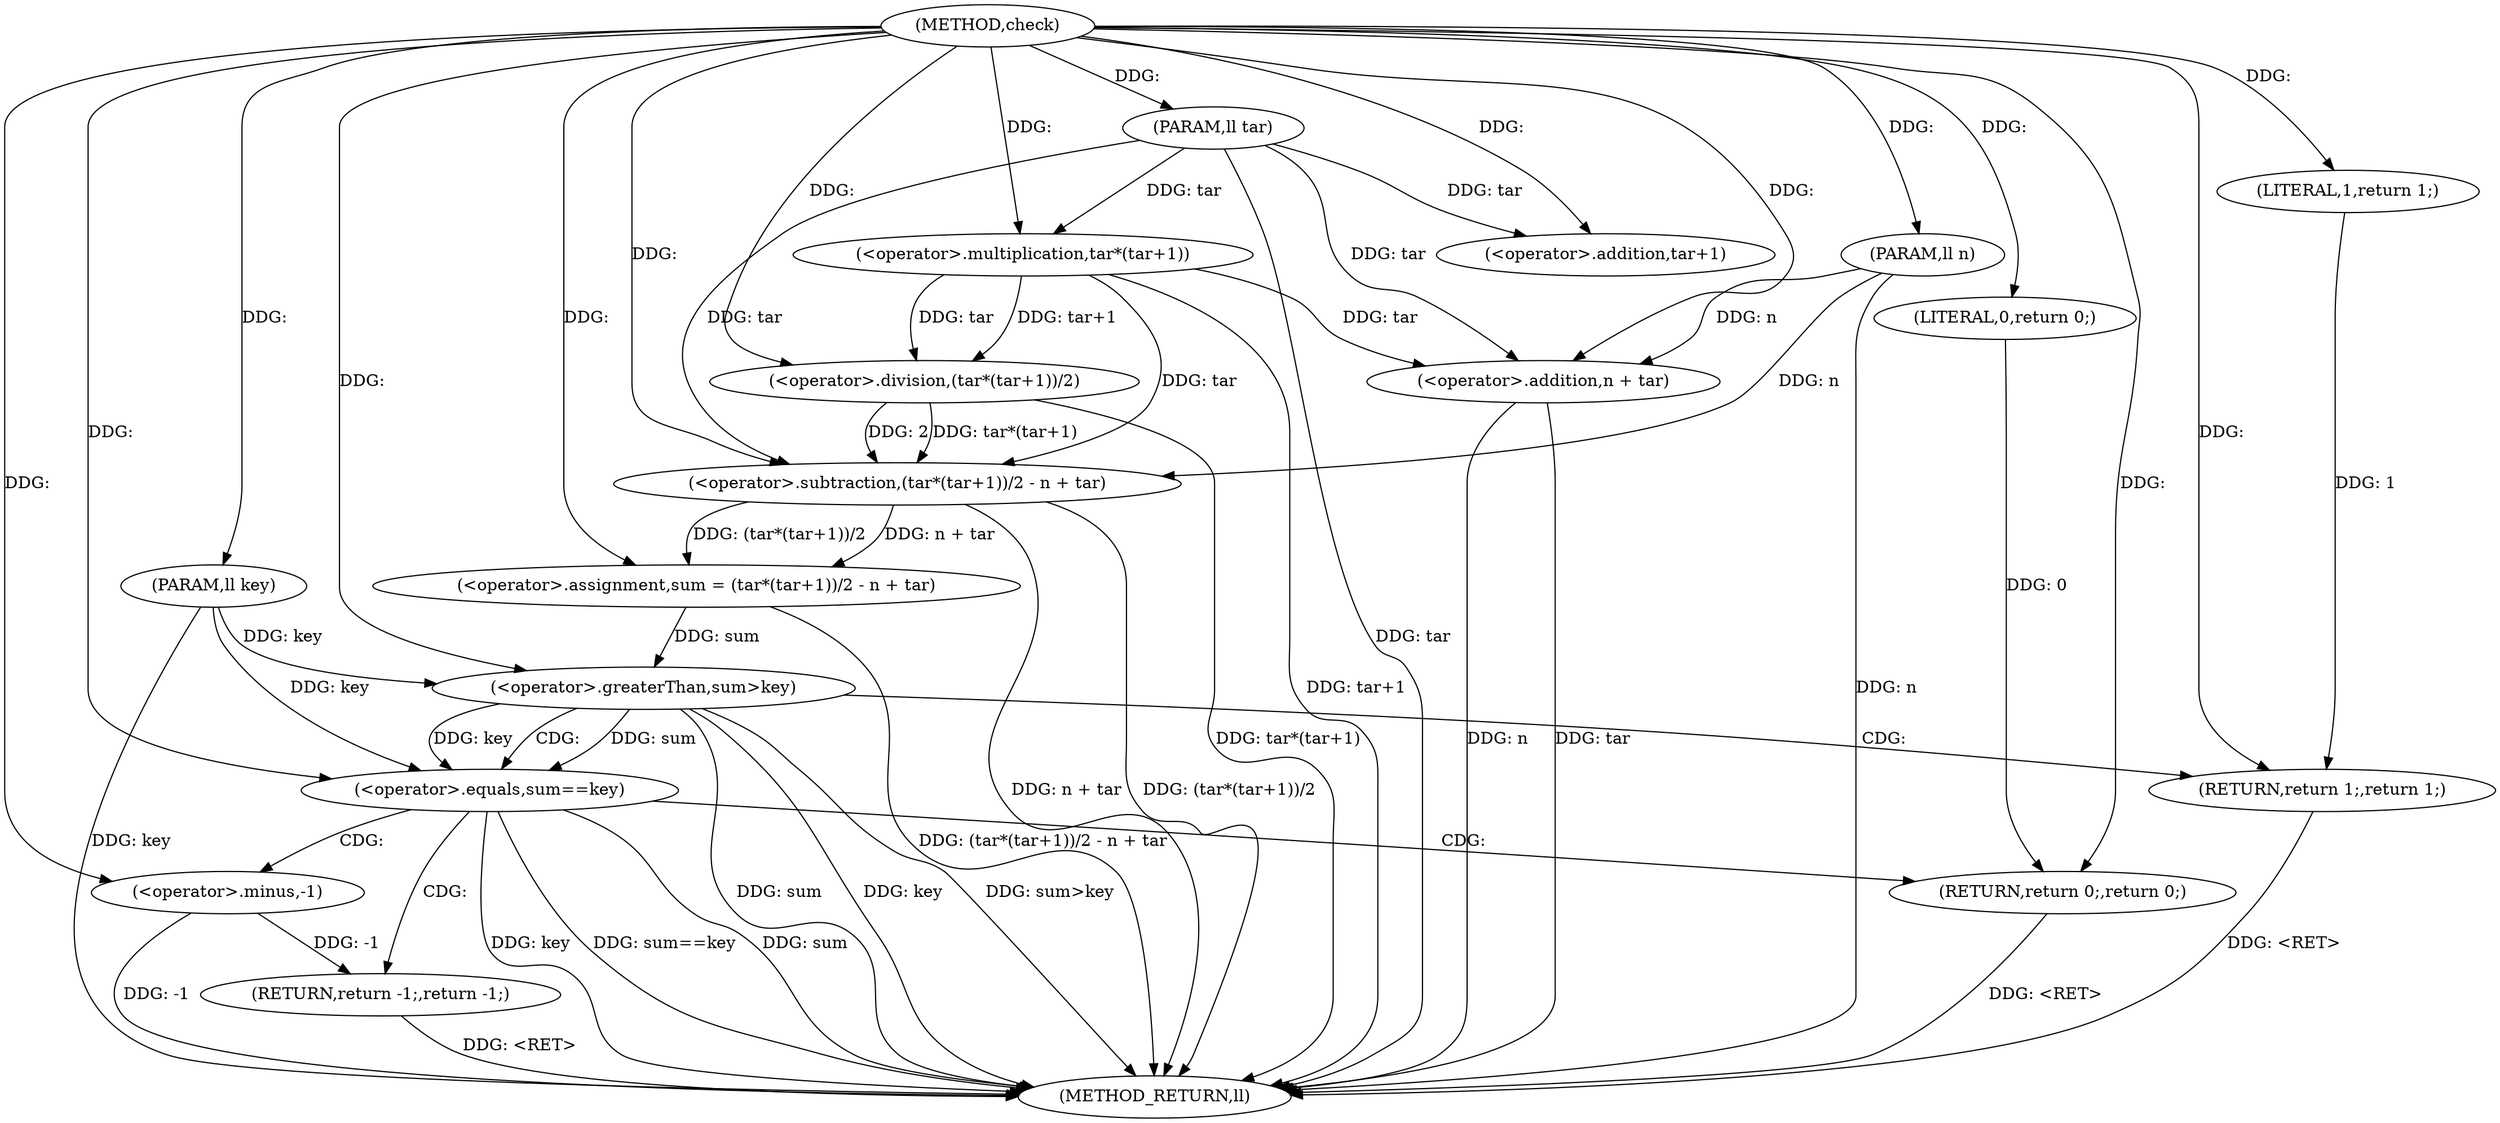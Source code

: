 digraph "check" {  
"1000255" [label = "(METHOD,check)" ]
"1000290" [label = "(METHOD_RETURN,ll)" ]
"1000256" [label = "(PARAM,ll tar)" ]
"1000257" [label = "(PARAM,ll key)" ]
"1000258" [label = "(PARAM,ll n)" ]
"1000261" [label = "(<operator>.assignment,sum = (tar*(tar+1))/2 - n + tar)" ]
"1000288" [label = "(RETURN,return 0;,return 0;)" ]
"1000275" [label = "(<operator>.greaterThan,sum>key)" ]
"1000278" [label = "(RETURN,return 1;,return 1;)" ]
"1000289" [label = "(LITERAL,0,return 0;)" ]
"1000263" [label = "(<operator>.subtraction,(tar*(tar+1))/2 - n + tar)" ]
"1000279" [label = "(LITERAL,1,return 1;)" ]
"1000264" [label = "(<operator>.division,(tar*(tar+1))/2)" ]
"1000271" [label = "(<operator>.addition,n + tar)" ]
"1000282" [label = "(<operator>.equals,sum==key)" ]
"1000285" [label = "(RETURN,return -1;,return -1;)" ]
"1000265" [label = "(<operator>.multiplication,tar*(tar+1))" ]
"1000286" [label = "(<operator>.minus,-1)" ]
"1000267" [label = "(<operator>.addition,tar+1)" ]
  "1000278" -> "1000290"  [ label = "DDG: <RET>"] 
  "1000288" -> "1000290"  [ label = "DDG: <RET>"] 
  "1000256" -> "1000290"  [ label = "DDG: tar"] 
  "1000257" -> "1000290"  [ label = "DDG: key"] 
  "1000258" -> "1000290"  [ label = "DDG: n"] 
  "1000265" -> "1000290"  [ label = "DDG: tar+1"] 
  "1000264" -> "1000290"  [ label = "DDG: tar*(tar+1)"] 
  "1000263" -> "1000290"  [ label = "DDG: (tar*(tar+1))/2"] 
  "1000271" -> "1000290"  [ label = "DDG: n"] 
  "1000271" -> "1000290"  [ label = "DDG: tar"] 
  "1000263" -> "1000290"  [ label = "DDG: n + tar"] 
  "1000261" -> "1000290"  [ label = "DDG: (tar*(tar+1))/2 - n + tar"] 
  "1000275" -> "1000290"  [ label = "DDG: sum"] 
  "1000275" -> "1000290"  [ label = "DDG: key"] 
  "1000275" -> "1000290"  [ label = "DDG: sum>key"] 
  "1000282" -> "1000290"  [ label = "DDG: sum"] 
  "1000282" -> "1000290"  [ label = "DDG: key"] 
  "1000282" -> "1000290"  [ label = "DDG: sum==key"] 
  "1000286" -> "1000290"  [ label = "DDG: -1"] 
  "1000285" -> "1000290"  [ label = "DDG: <RET>"] 
  "1000255" -> "1000256"  [ label = "DDG: "] 
  "1000255" -> "1000257"  [ label = "DDG: "] 
  "1000255" -> "1000258"  [ label = "DDG: "] 
  "1000263" -> "1000261"  [ label = "DDG: n + tar"] 
  "1000263" -> "1000261"  [ label = "DDG: (tar*(tar+1))/2"] 
  "1000289" -> "1000288"  [ label = "DDG: 0"] 
  "1000255" -> "1000288"  [ label = "DDG: "] 
  "1000255" -> "1000261"  [ label = "DDG: "] 
  "1000279" -> "1000278"  [ label = "DDG: 1"] 
  "1000255" -> "1000278"  [ label = "DDG: "] 
  "1000255" -> "1000289"  [ label = "DDG: "] 
  "1000264" -> "1000263"  [ label = "DDG: 2"] 
  "1000264" -> "1000263"  [ label = "DDG: tar*(tar+1)"] 
  "1000265" -> "1000263"  [ label = "DDG: tar"] 
  "1000256" -> "1000263"  [ label = "DDG: tar"] 
  "1000255" -> "1000263"  [ label = "DDG: "] 
  "1000258" -> "1000263"  [ label = "DDG: n"] 
  "1000261" -> "1000275"  [ label = "DDG: sum"] 
  "1000255" -> "1000275"  [ label = "DDG: "] 
  "1000257" -> "1000275"  [ label = "DDG: key"] 
  "1000255" -> "1000279"  [ label = "DDG: "] 
  "1000265" -> "1000264"  [ label = "DDG: tar+1"] 
  "1000265" -> "1000264"  [ label = "DDG: tar"] 
  "1000255" -> "1000264"  [ label = "DDG: "] 
  "1000258" -> "1000271"  [ label = "DDG: n"] 
  "1000255" -> "1000271"  [ label = "DDG: "] 
  "1000265" -> "1000271"  [ label = "DDG: tar"] 
  "1000256" -> "1000271"  [ label = "DDG: tar"] 
  "1000286" -> "1000285"  [ label = "DDG: -1"] 
  "1000256" -> "1000265"  [ label = "DDG: tar"] 
  "1000255" -> "1000265"  [ label = "DDG: "] 
  "1000275" -> "1000282"  [ label = "DDG: sum"] 
  "1000255" -> "1000282"  [ label = "DDG: "] 
  "1000275" -> "1000282"  [ label = "DDG: key"] 
  "1000257" -> "1000282"  [ label = "DDG: key"] 
  "1000256" -> "1000267"  [ label = "DDG: tar"] 
  "1000255" -> "1000267"  [ label = "DDG: "] 
  "1000255" -> "1000286"  [ label = "DDG: "] 
  "1000275" -> "1000282"  [ label = "CDG: "] 
  "1000275" -> "1000278"  [ label = "CDG: "] 
  "1000282" -> "1000288"  [ label = "CDG: "] 
  "1000282" -> "1000286"  [ label = "CDG: "] 
  "1000282" -> "1000285"  [ label = "CDG: "] 
}
